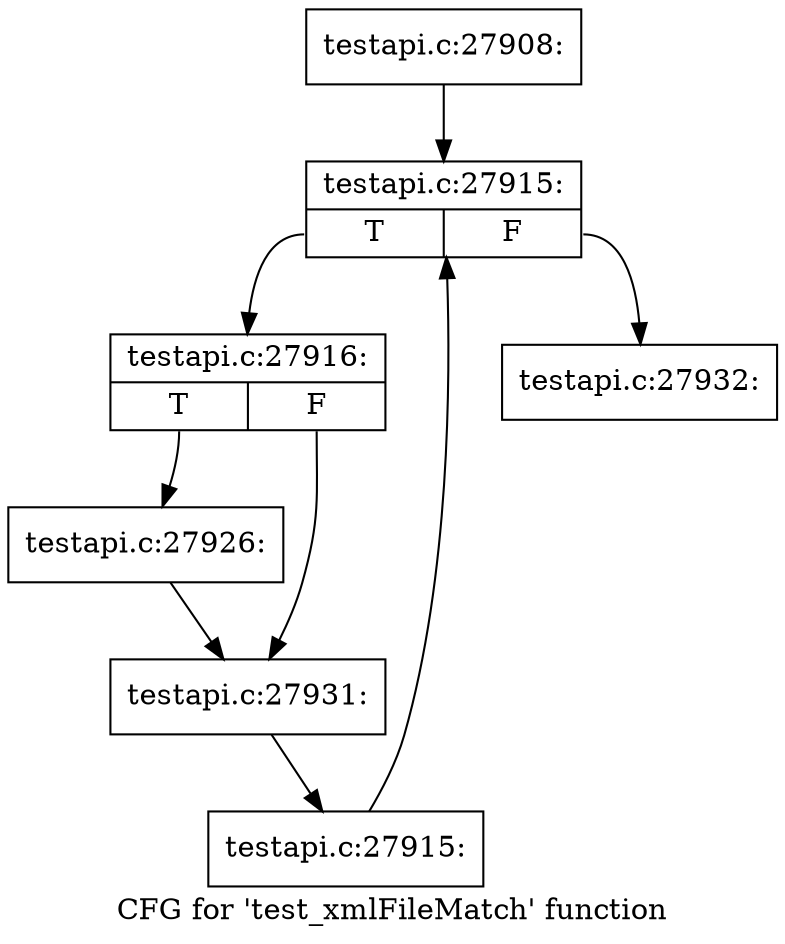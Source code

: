 digraph "CFG for 'test_xmlFileMatch' function" {
	label="CFG for 'test_xmlFileMatch' function";

	Node0x4fdd5e0 [shape=record,label="{testapi.c:27908:}"];
	Node0x4fdd5e0 -> Node0x4fe3550;
	Node0x4fe3550 [shape=record,label="{testapi.c:27915:|{<s0>T|<s1>F}}"];
	Node0x4fe3550:s0 -> Node0x4fe3830;
	Node0x4fe3550:s1 -> Node0x4fe33b0;
	Node0x4fe3830 [shape=record,label="{testapi.c:27916:|{<s0>T|<s1>F}}"];
	Node0x4fe3830:s0 -> Node0x4fe4680;
	Node0x4fe3830:s1 -> Node0x4fe49b0;
	Node0x4fe4680 [shape=record,label="{testapi.c:27926:}"];
	Node0x4fe4680 -> Node0x4fe49b0;
	Node0x4fe49b0 [shape=record,label="{testapi.c:27931:}"];
	Node0x4fe49b0 -> Node0x4fe37a0;
	Node0x4fe37a0 [shape=record,label="{testapi.c:27915:}"];
	Node0x4fe37a0 -> Node0x4fe3550;
	Node0x4fe33b0 [shape=record,label="{testapi.c:27932:}"];
}

